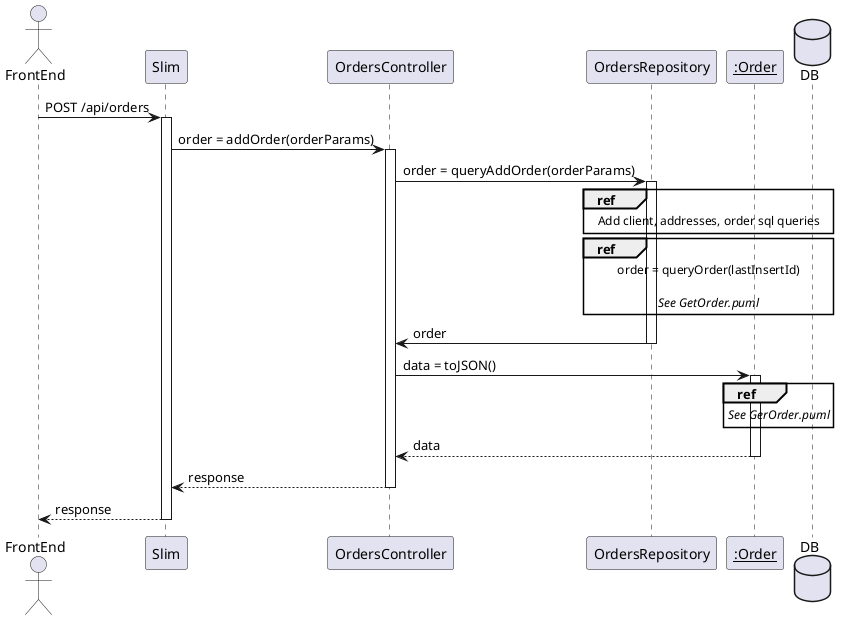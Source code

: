 http://www.plantuml.com/plantuml/uml/XP9FRy8m3CNl-HGH9v1WlIDjOl_53WEjkrSUyQH8eIbsGEBRptKtEjgENUtdvv-jj-04bFRRO62J8jadYcLwB9sffEmtle8osJpuxLbXHGw9xqLACGIaWUORLf6zM1xFcgEYcAkWA4OMk14R1ma-WD4-t1dpWs1dDxhPpkrwbR_R32gVHJMlOVq14ZPegX9r5qicLM-lBJYdtR4Mra2mvKbhqpkeMn3xtc6_x7TxfEFjvHszlnZ2JniFIBtMj7w4sDbDy5YcQOrFo8my_Lx9kw1BFR91-PLO_UTtnjg01k2qB1afBTt4c2pB4Uqp9krULHABB6ljkwwNNcuSNZZyp-_AU9q5eKpn9L-zZhl_wznuGgP1vCPpDiYfYtgOPWYk3I8XLx5ax9_NwZMEEdHAyl2WPdSXh0Bz1G00

@startuml
actor FrontEnd
participant Slim
participant OrdersController
participant OrdersRepository
participant "__:Order__" as Order
database DB

FrontEnd -> Slim : POST /api/orders
activate Slim
Slim -> OrdersController : order = addOrder(orderParams)
activate OrdersController
OrdersController -> OrdersRepository : order = queryAddOrder(orderParams)
activate OrdersRepository

ref over OrdersRepository, DB
Add client, addresses, order sql queries
end ref

ref over OrdersRepository, DB
order = queryOrder(lastInsertId)

//See GetOrder.puml//
end ref

OrdersRepository -> OrdersController : order
deactivate OrdersRepository

OrdersController -> Order : data = toJSON()
activate Order
ref over Order
//See GerOrder.puml//
end ref
Order --> OrdersController : data
deactivate Order


OrdersController --> Slim : response
deactivate OrdersController
Slim --> FrontEnd : response
deactivate Slim
@enduml